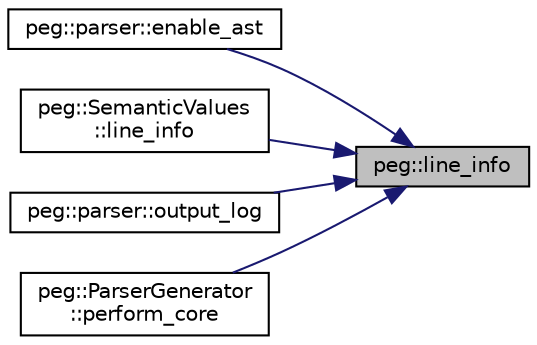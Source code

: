 digraph "peg::line_info"
{
 // LATEX_PDF_SIZE
  edge [fontname="Helvetica",fontsize="10",labelfontname="Helvetica",labelfontsize="10"];
  node [fontname="Helvetica",fontsize="10",shape=record];
  rankdir="RL";
  Node1 [label="peg::line_info",height=0.2,width=0.4,color="black", fillcolor="grey75", style="filled", fontcolor="black",tooltip=" "];
  Node1 -> Node2 [dir="back",color="midnightblue",fontsize="10",style="solid"];
  Node2 [label="peg::parser::enable_ast",height=0.2,width=0.4,color="black", fillcolor="white", style="filled",URL="$classpeg_1_1parser.html#a49ac16263b0f402446dcb8d0e31caeb7",tooltip=" "];
  Node1 -> Node3 [dir="back",color="midnightblue",fontsize="10",style="solid"];
  Node3 [label="peg::SemanticValues\l::line_info",height=0.2,width=0.4,color="black", fillcolor="white", style="filled",URL="$structpeg_1_1SemanticValues.html#a02e5b0ba9db61ad2f8c23dff4a928337",tooltip=" "];
  Node1 -> Node4 [dir="back",color="midnightblue",fontsize="10",style="solid"];
  Node4 [label="peg::parser::output_log",height=0.2,width=0.4,color="black", fillcolor="white", style="filled",URL="$classpeg_1_1parser.html#a524ecb2a54b882ba6171d0e158dee630",tooltip=" "];
  Node1 -> Node5 [dir="back",color="midnightblue",fontsize="10",style="solid"];
  Node5 [label="peg::ParserGenerator\l::perform_core",height=0.2,width=0.4,color="black", fillcolor="white", style="filled",URL="$classpeg_1_1ParserGenerator.html#a25d93dede0c55cca77a4fe8c33abecc5",tooltip=" "];
}
